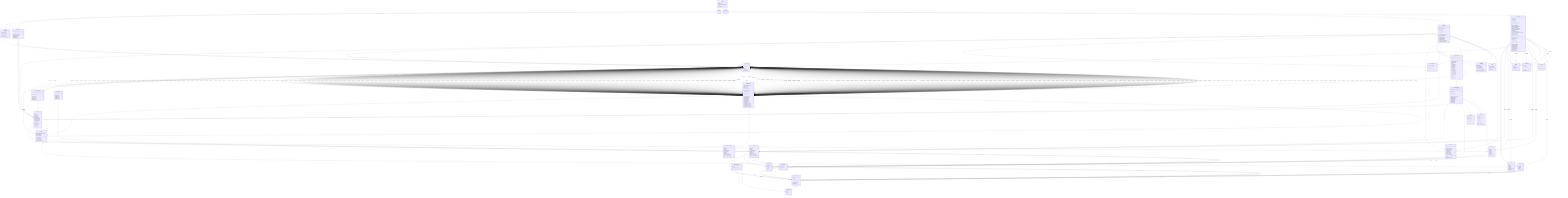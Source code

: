 classDiagram
    %% Backend-Klassen
    class Player {
        +number x
        +number y
        +string username
        +number health
        +Skin skin
        +number? shield
        +number? speedBoost
        +number? damageBoost
    }

    class Skin {
        +string ball
        +string eyes
        +string mouth
        +string top
    }

    class Item {
        +string id
        +string name
        +string type
        +number effect_value
        +string description
        +string icon_url
    }

    class ItemPosition {
        +number x
        +number y
    }

    class ItemWithPosition {
        +Item item
        +ItemPosition position
    }

    class Chest {
        +string id
        +number x
        +number y
        +boolean opened
        +Item[] items
    }

    class Bullet {
        +string id
        +number x
        +number y
        +number vx
        +number vy
        +string ownerId
    }

    class Game {
        +Map~string, Player~ players
        +Bullet[] bullets
        +Chest[] chests
        +handleMove()
        +handleShoot()
        +handleItemUse()
        +handleChestOpen()
    }

    class Lobby {
        +string id
        +string name
        +string host
        +Player[] players
        +boolean isPrivate
        +string gameMode
        +boolean isStarted
        +Game game
        +addPlayer()
        +removePlayer()
        +startGame()
        +endGame()
    }

    class LobbyManager {
        +Map~string, Lobby~ lobbies
        +createLobby()
        +deleteLobby()
        +joinLobby()
        +leaveLobby()
        +getLobbyList()
    }

    class AuthManager {
        +validateUser()
        +handleLogin()
        +handleLogout()
        +getUserData()
    }

    %% Frontend-Komponenten
    class App {
        +Router router
        +AuthContext authContext
        +handleAuth()
    }

    class LoginView {
        +string username
        +Skin selectedSkin
        +handleLogin()
        +handleSkinChange()
    }

    class LobbyListView {
        +Lobby[] availableLobbies
        +handleCreateLobby()
        +handleJoinLobby()
        +handleRefresh()
        +filterLobbies()
    }

    class LobbyView {
        %% States
        +string lobbyId
        +Lobby currentLobby
        +Player[] players
        +boolean isHost
        +LobbySettings settings
        +boolean showChat
        +boolean hasNewMessages
        +string toastMessage
        %% Methods
        +handleStartGame()
        +handleLeaveLobby()
        +handleKickPlayer()
        +handleGameModeChange()
        +handleSettingChange()
    }

    class GameView {
        %% States
        +Object players
        +Bullet[] bullets
        +string username
        +Chest[] chests
        +InventorySlot[] inventory
        +GroundItem[] groundItems
        +Effect[] activeEffects
        +VisualEffect[] visualEffects
        +number selectedSlot
        +number selectedItemIndex
        +boolean showPlayerList
        +number ping
        +string|null nearChestId
        +GroundItem|null selectedGroundItem
        %% Refs
        +Object keysPressed
        +Object mousePos
        +number animationFrame
        %% Methods
        +handleKeyDown()
        +handleMouseMove()
        +handleClick()
        +handleItemUse()
        +handleChestOpen()
        +handleItemPickup()
        +renderVisualEffect()
        %% Socket Events
        +onPlayersUpdate()
        +onBulletSpawned()
        +onChestsUpdate()
        +onItemsSpawned()
        +onItemRemoved()
        +onItemDropped()
    }

    class InventorySlot {
        +Item|null item
        +number quantity
    }

    class GroundItem {
        +Item item
        +number x
        +number y
    }

    class Socket {
        +emit()
        +on()
        +connect()
        +disconnect()
    }

    class Effect {
        +string type
        +number endTime
        +number slot
    }

    class VisualEffect {
        +string type
        +string playerId
        +number endTime
        +renderEffect()
    }

    class LobbySettings {
        +number roundTime
        +number maxPlayers
        +string difficulty
        +boolean allowHints
    }

    class SkinEditor {
        %% States
        +number hatIndex
        +number eyesIndex
        +number mouthIndex
        +number topIndex
        %% Props
        +string lobbyId
        +string username
        +boolean isHost
        +function onSkinChange
        %% Methods
        +cycle()
        +handleSkinChange()
    }

    class EffectTimer {
        +Effect effect
        +renderTimer()
    }

    class ChatModal {
        +string lobbyId
        +string username
        +function onClose
        +Message[] messages
        +handleSendMessage()
    }

    class Toast {
        +string message
        +function onClose
        +autoHide()
    }

    class GameServer {
        %% Socket Event Handlers
        +handleConnection()
        +handleDisconnect()
        +handleMove()
        +handleBulletFired()
        +handleItemUse()
        +handleChestOpen()
        +handleItemPickup()
        +handleItemDrop()
        %% Game Logic
        +checkCollisions()
        +generateItems()
        +calculateDamage()
        +applyEffects()
        +connectedPlayers: Map
        +bullets: Bullet[]
        +chests: Chest[]
        +possibleItems: Item[]
        %% Additional methods
        +handleBulletCollisions()
        +updateBulletPositions()
        +generateRandomItems()
        +calculateItemPosition()
    }

    %% Server-Komponenten
    class ExpressServer {
        +app: Express
        +corsOptions: CorsOptions
        +setupMiddleware()
        +setupRoutes()
        +start()
        %% REST Endpoints
        +createLobby()
        +joinLobby()
        +leaveLobby()
        +getLobbys()
        +getLobby()
        +getPlayers()
        +getMessages()
        +sendMessage()
        +saveDrawing()
        +getDrawings()
        +updateSettings()
        +kickPlayer()
        +getHost()
        +startGame()
    }

    class DatabaseManager {
        +supabase: SupabaseClient
        %% Database Operations
        +createLobby()
        +addPlayer()
        +removePlayers()
        +getLobbyPlayers()
        +updateLobbySettings()
        +getPlayerSkin()
        +updatePlayerSkin()
        +saveMessage()
        +getMessages()
        +saveDrawing()
        +getDrawings()
    }

    class Message {
        +string id
        +string username
        +string lobbyId
        +string content
        +Date createdAt
    }

    class Drawing {
        +string id
        +string lobbyId
        +number x
        +number y
        +string color
        +number thickness
        +Date createdAt
    }

    class ConnectedPlayer {
        +number x
        +number y
        +string username
        +number health
        +Skin skin
        +number? shield
        +number? speedBoost
        +number? damageBoost
    }

    %% Backend-Beziehungen
    LobbyManager "1" --> "*" Lobby
    Lobby "1" --> "*" Player
    Lobby "1" --> "0..1" Game
    Game "1" --> "*" Player
    Game "1" --> "*" Bullet
    Game "1" --> "*" Chest
    Chest "1" --> "*" Item
    Player "1" --> "*" Item
    AuthManager "1" --> "*" Player
    Item --> ItemPosition : uses
    ItemWithPosition --> Item : contains
    ItemWithPosition --> ItemPosition : has

    %% Frontend-Beziehungen
    App "1" --> "1" Router
    App "1" --> "1" AuthContext
    Router "1" --> "1" LoginView
    Router "1" --> "1" LobbyListView
    Router "1" --> "1" LobbyView
    Router "1" --> "1" GameView
    GameView "1" --> "5" InventorySlot
    GameView "1" --> "*" GroundItem
    GameView "1" --> "*" Effect
    GameView "1" --> "*" VisualEffect
    GameView "1" --> "1" Socket
    LobbyView "1" --> "1" Socket
    LobbyListView "1" --> "1" Socket
    LoginView "1" --> "1" Socket
    Socket "1" <--> "1" Game : WebSocket
    Socket "1" <--> "1" LobbyManager : WebSocket
    Socket "1" <--> "1" AuthManager : WebSocket
    InventorySlot "1" --> "0..1" Item
    GroundItem "1" --> "1" Item
    LobbyView "1" --> "1" Lobby
    LobbyListView "1" --> "*" Lobby
    GameView --> Player : displays
    GameView --> Bullet : manages
    GameView --> Chest : interacts
    Player --> Skin : has
    Player --> InventorySlot : has
    InventorySlot --> Item : contains
    Chest --> Item : contains
    GameView --> Effect : manages
    GameView --> VisualEffect : manages
    LobbyView "1" --> "1" LobbySettings
    LobbyView "1" --> "1" SkinEditor
    SkinEditor --> Skin : creates
    GameView "1" --> "1" EffectTimer
    LobbyView "1" --> "1" ChatModal
    LobbyView "1" --> "1" Toast
    GameServer "1" --> "*" Socket
    GameServer "1" --> "1" Game
    Socket "1" <--> "1" GameServer : WebSocket

    %% Neue Beziehungen
    ExpressServer "1" --> "1" DatabaseManager
    ExpressServer "1" --> "1" GameServer
    DatabaseManager "1" --> "*" Lobby
    DatabaseManager "1" --> "*" Player
    DatabaseManager "1" --> "*" Skin
    DatabaseManager "1" --> "*" Message
    DatabaseManager "1" --> "*" Drawing
    GameServer "1" --> "*" ConnectedPlayer
    ConnectedPlayer "1" --> "1" Skin
    GameServer "1" --> "*" Socket
    Socket "1" <--> "1" GameServer : WebSocket
    Socket "1" <--> "1" LobbyManager : WebSocket
    Socket "1" <--> "1" AuthManager : WebSocket
    InventorySlot "1" --> "0..1" Item
    GroundItem "1" --> "1" Item
    LobbyView "1" --> "1" Lobby
    LobbyListView "1" --> "*" Lobby
    GameView --> Player : displays
    GameView --> Bullet : manages
    GameView --> Chest : interacts
    Player --> Skin : has
    Player --> InventorySlot : has
    InventorySlot --> Item : contains
    Chest --> Item : contains
    GameView --> Effect : manages
    GameView --> VisualEffect : manages
    LobbyView "1" --> "1" LobbySettings
    LobbyView "1" --> "1" SkinEditor
    SkinEditor --> Skin : creates
    GameView "1" --> "1" EffectTimer
    LobbyView "1" --> "1" ChatModal
    LobbyView "1" --> "1" Toast
    GameServer "1" --> "*" Socket
    GameServer "1" --> "1" Game
    Socket "1" <--> "1" GameServer : WebSocket
    Socket "1" <--> "1" GameServer : WebSocket
    Socket "1" <--> "1" GameServer : WebSocket
    Socket "1" <--> "1" GameServer : WebSocket
    Socket "1" <--> "1" GameServer : WebSocket
    Socket "1" <--> "1" GameServer : WebSocket
    Socket "1" <--> "1" GameServer : WebSocket
    Socket "1" <--> "1" GameServer : WebSocket
    Socket "1" <--> "1" GameServer : WebSocket
    Socket "1" <--> "1" GameServer : WebSocket
    Socket "1" <--> "1" GameServer : WebSocket
    Socket "1" <--> "1" GameServer : WebSocket
    Socket "1" <--> "1" GameServer : WebSocket
    Socket "1" <--> "1" GameServer : WebSocket
    Socket "1" <--> "1" GameServer : WebSocket
    Socket "1" <--> "1" GameServer : WebSocket
    Socket "1" <--> "1" GameServer : WebSocket
    Socket "1" <--> "1" GameServer : WebSocket
    Socket "1" <--> "1" GameServer : WebSocket
    Socket "1" <--> "1" GameServer : WebSocket
    Socket "1" <--> "1" GameServer : WebSocket
    Socket "1" <--> "1" GameServer : WebSocket
    Socket "1" <--> "1" GameServer : WebSocket
    Socket "1" <--> "1" GameServer : WebSocket
    Socket "1" <--> "1" GameServer : WebSocket
    Socket "1" <--> "1" GameServer : WebSocket
    Socket "1" <--> "1" GameServer : WebSocket
    Socket "1" <--> "1" GameServer : WebSocket
    Socket "1" <--> "1" GameServer : WebSocket
    Socket "1" <--> "1" GameServer : WebSocket
    Socket "1" <--> "1" GameServer : WebSocket
    Socket "1" <--> "1" GameServer : WebSocket
    Socket "1" <--> "1" GameServer : WebSocket
    Socket "1" <--> "1" GameServer : WebSocket
    Socket "1" <--> "1" GameServer : WebSocket
    Socket "1" <--> "1" GameServer : WebSocket
    Socket "1" <--> "1" GameServer : WebSocket
    Socket "1" <--> "1" GameServer : WebSocket
    Socket "1" <--> "1" GameServer : WebSocket
    Socket "1" <--> "1" GameServer : WebSocket
    Socket "1" <--> "1" GameServer : WebSocket
    Socket "1" <--> "1" GameServer : WebSocket
    Socket "1" <--> "1" GameServer : WebSocket
    Socket "1" <--> "1" GameServer : WebSocket
    Socket "1" <--> "1" GameServer : WebSocket
    Socket "1" <--> "1" GameServer : WebSocket
    Socket "1" <--> "1" GameServer : WebSocket
    Socket "1" <--> "1" GameServer : WebSocket
    Socket "1" <--> "1" GameServer : WebSocket
    Socket "1" <--> "1" GameServer : WebSocket
    Socket "1" <--> "1" GameServer : WebSocket
    Socket "1" <--> "1" GameServer : WebSocket
    Socket "1" <--> "1" GameServer : WebSocket
    Socket "1" <--> "1" GameServer : WebSocket
    Socket "1" <--> "1" GameServer : WebSocket
    Socket "1" <--> "1" GameServer : WebSocket
    Socket "1" <--> "1" GameServer : WebSocket
    Socket "1" <--> "1" GameServer : WebSocket
    Socket "1" <--> "1" GameServer : WebSocket
    Socket "1" <--> "1" GameServer : WebSocket
    Socket "1" <--> "1" GameServer : WebSocket
    Socket "1" <--> "1" GameServer : WebSocket
    Socket "1" <--> "1" GameServer : WebSocket
    Socket "1" <--> "1" GameServer : WebSocket
    Socket "1" <--> "1" GameServer : WebSocket
    Socket "1" <--> "1" GameServer : WebSocket
    Socket "1" <--> "1" GameServer : WebSocket
    Socket "1" <--> "1" GameServer : WebSocket
    Socket "1" <--> "1" GameServer : WebSocket
    Socket "1" <--> "1" GameServer : WebSocket
    Socket "1" <--> "1" GameServer : WebSocket
    Socket "1" <--> "1" GameServer : WebSocket
    Socket "1" <--> "1" GameServer : WebSocket
    Socket "1" <--> "1" GameServer : WebSocket
    Socket "1" <--> "1" GameServer : WebSocket
    Socket "1" <--> "1" GameServer : WebSocket
    Socket "1" <--> "1" GameServer : WebSocket
    Socket "1" <--> "1" GameServer : WebSocket
    Socket "1" <--> "1" GameServer : WebSocket
    Socket "1" <--> "1" GameServer : WebSocket
    Socket "1" <--> "1" GameServer : WebSocket
    Socket "1" <--> "1" GameServer : WebSocket
    Socket "1" <--> "1" GameServer : WebSocket
    Socket "1" <--> "1" GameServer : WebSocket
    Socket "1" <--> "1" GameServer : WebSocket
    Socket "1" <--> "1" GameServer : WebSocket
    Socket "1" <--> "1" GameServer : WebSocket
    Socket "1" <--> "1" GameServer : WebSocket
    Socket "1" <--> "1" GameServer : WebSocket
    Socket "1" <--> "1" GameServer : WebSocket
    Socket "1" <--> "1" GameServer : WebSocket
    Socket "1" <--> "1" GameServer : WebSocket
    Socket "1" <--> "1" GameServer : WebSocket
    Socket "1" <--> "1" GameServer : WebSocket
    Socket "1" <--> "1" GameServer : WebSocket
    Socket "1" <--> "1" GameServer : WebSocket
    Socket "1" <--> "1" GameServer : WebSocket
    Socket "1" <--> "1" GameServer : WebSocket
    Socket "1" <--> "1" GameServer : WebSocket
    Socket "1" <--> "1" GameServer : WebSocket
    Socket "1" <--> "1" GameServer : WebSocket
    Socket "1" <--> "1" GameServer : WebSocket
    Socket "1" <--> "1" GameServer : WebSocket
    Socket "1" <--> "1" GameServer : WebSocket
    Socket "1" <--> "1" GameServer : WebSocket
    Socket "1" <--> "1" GameServer : WebSocket
    Socket "1" <--> "1" GameServer : WebSocket
    Socket "1" <--> "1" GameServer : WebSocket
    Socket "1" <--> "1" GameServer : WebSocket
    Socket "1" <--> "1" GameServer : WebSocket
    Socket "1" <--> "1" GameServer : WebSocket
    Socket "1" <--> "1" GameServer : WebSocket
    Socket "1" <--> "1" GameServer : WebSocket
    Socket "1" <--> "1" GameServer : WebSocket
    Socket "1" <--> "1" GameServer : WebSocket
    Socket "1" <--> "1" GameServer : WebSocket
    Socket "1" <--> "1" GameServer : WebSocket
    Socket "1" <--> "1" GameServer : WebSocket
    Socket "1" <--> "1" GameServer : WebSocket
    Socket "1" <--> "1" GameServer : WebSocket
    Socket "1" <--> "1" GameServer : WebSocket
    Socket "1" <--> "1" GameServer : WebSocket
    Socket "1" <--> "1" GameServer : WebSocket
    Socket "1" <--> "1" GameServer : WebSocket
    Socket "1" <--> "1" GameServer : WebSocket
    Socket "1" <--> "1" GameServer : WebSocket
    Socket "1" <--> "1" GameServer : WebSocket
    Socket "1" <--> "1" GameServer : WebSocket
    Socket "1" <--> "1" GameServer : WebSocket
    Socket "1" <--> "1" GameServer : WebSocket
    Socket "1" <--> "1" GameServer : WebSocket
    Socket "1" <--> "1" GameServer : WebSocket
    Socket "1" <--> "1" GameServer : WebSocket
    Socket "1" <--> "1" GameServer : WebSocket
    Socket "1" <--> "1" GameServer : WebSocket
    Socket "1" <--> "1" GameServer : WebSocket
    Socket "1" <--> "1" GameServer : WebSocket
    Socket "1" <--> "1" GameServer : WebSocket
    Socket "1" <--> "1" GameServer : WebSocket
    Socket "1" <--> "1" GameServer : WebSocket
    Socket "1" <--> "1" GameServer : WebSocket
    Socket "1" <--> "1" GameServer : WebSocket
    Socket "1" <--> "1" GameServer : WebSocket
    Socket "1" <--> "1" GameServer : WebSocket
    Socket "1" <--> "1" GameServer : WebSocket
    Socket "1" <--> "1" GameServer : WebSocket
    Socket "1" <--> "1" GameServer : WebSocket
    Socket "1" <--> "1" GameServer : WebSocket
    Socket "1" <--> "1" GameServer : WebSocket
    Socket "1" <--> "1" GameServer : WebSocket
    Socket "1" <--> "1" GameServer : WebSocket
    Socket "1" <--> "1" GameServer : WebSocket
    Socket "1" <--> "1" GameServer : WebSocket
    Socket "1" <--> "1" GameServer : WebSocket
    Socket "1" <--> "1" GameServer : WebSocket
    Socket "1" <--> "1" GameServer : WebSocket
    Socket "1" <--> "1" GameServer : WebSocket
    Socket "1" <--> "1" GameServer : WebSocket
    Socket "1" <--> "1" GameServer : WebSocket
    Socket "1" <--> "1" GameServer : WebSocket
    Socket "1" <--> "1" GameServer : WebSocket
    Socket "1" <--> "1" GameServer : WebSocket
    Socket "1" <--> "1" GameServer : WebSocket
    Socket "1" <--> "1" GameServer : WebSocket
    Socket "1" <--> "1" GameServer : WebSocket
    Socket "1" <--> "1" GameServer : WebSocket
    Socket "1" <--> "1" GameServer : WebSocket
    Socket "1" <--> "1" GameServer : WebSocket
    Socket "1" <--> "1" GameServer : WebSocket
    Socket "1" <--> "1" GameServer : WebSocket
    Socket "1" <--> "1" GameServer : WebSocket
    Socket "1" <--> "1" GameServer : WebSocket
    Socket "1" <--> "1" GameServer : WebSocket
    Socket "1" <--> "1" GameServer : WebSocket
    Socket "1" <--> "1" GameServer : WebSocket
    Socket "1" <--> "1" GameServer : WebSocket
    Socket "1" <--> "1" GameServer : WebSocket
    Socket "1" <--> "1" GameServer : WebSocket
    Socket "1" <--> "1" GameServer : WebSocket
    Socket "1" <--> "1" GameServer : WebSocket
    Socket "1" <--> "1" GameServer : WebSocket
    Socket "1" <--> "1" GameServer : WebSocket
    Socket "1" <--> "1" GameServer : WebSocket
    Socket "1" <--> "1" GameServer : WebSocket
    Socket "1" <--> "1" GameServer : WebSocket
    Socket "1" <--> "1" GameServer : WebSocket
    Socket "1" <--> "1" GameServer : WebSocket
    Socket "1" <--> "1" GameServer : WebSocket
    Socket "1" <--> "1" GameServer : WebSocket
    Socket "1" <--> "1" GameServer : WebSocket
    Socket "1" <--> "1" GameServer : WebSocket
    Socket "1" <--> "1" GameServer : WebSocket
    Socket "1" <--> "1" GameServer : WebSocket
    Socket "1" <--> "1" GameServer : WebSocket
    Socket "1" <--> "1" GameServer : WebSocket
    Socket "1" <--> "1" GameServer : WebSocket
    Socket "1" <--> "1" GameServer : WebSocket
    Socket "1" <--> "1" GameServer : WebSocket
    Socket "1" <--> "1" GameServer : WebSocket
    Socket "1" <--> "1" GameServer : WebSocket
    Socket "1" <--> "1" GameServer : WebSocket
    Socket "1" <--> "1" GameServer : WebSocket
    Socket "1" <--> "1" GameServer : WebSocket
    Socket "1" <--> "1" GameServer : WebSocket
    Socket "1" <--> "1" GameServer : WebSocket
    Socket "1" <--> "1" GameServer : WebSocket
    Socket "1" <--> "1" GameServer : WebSocket
    Socket "1" <--> "1" GameServer : WebSocket
    Socket "1" <--> "1" GameServer : WebSocket
    Socket "1" <--> "1" GameServer : WebSocket
    Socket "1" <--> "1" GameServer : WebSocket
    Socket "1" <--> "1" GameServer : WebSocket
    Socket "1" <--> "1" GameServer : WebSocket
    Socket "1" <--> "1" GameServer : WebSocket
    Socket "1" <--> "1" GameServer : WebSocket
    Socket "1" <--> "1" GameServer : WebSocket
    Socket "1" <--> "1" GameServer : WebSocket
    Socket "1" <--> "1" GameServer : WebSocket
    Socket "1" <--> "1" GameServer : WebSocket
    Socket "1" <--> "1" GameServer : WebSocket
    Socket "1" <--> "1" GameServer : WebSocket
    Socket "1" <--> "1" GameServer : WebSocket
    Socket "1" <--> "1" GameServer : WebSocket
    Socket "1" <--> "1" GameServer : WebSocket
    Socket "1" <--> "1" GameServer : WebSocket
    Socket "1" <--> "1" GameServer : WebSocket
    Socket "1" <--> "1" GameServer : WebSocket
    Socket "1" <--> "1" GameServer : WebSocket
    Socket "1" <--> "1" GameServer : WebSocket
    Socket "1" <--> "1" GameServer : WebSocket
    Socket "1" <--> "1" GameServer : WebSocket
    Socket "1" <--> "1" GameServer : WebSocket
    Socket "1" <--> "1" GameServer : WebSocket
    Socket "1" <--> "1" GameServer : WebSocket
    Socket "1" <--> "1" GameServer : WebSocket
    Socket "1" <--> "1" GameServer : WebSocket
    Socket "1" <--> "1" GameServer : WebSocket
    Socket "1" <--> "1" GameServer : WebSocket
    Socket "1" <--> "1" GameServer : WebSocket
    Socket "1" <--> "1" GameServer : WebSocket
    Socket "1" <--> "1" GameServer : WebSocket
    Socket "1" <--> "1" GameServer : WebSocket
    Socket "1" <--> "1" GameServer : WebSocket
    Socket "1" <--> "1" GameServer : WebSocket
    Socket "1" <--> "1" GameServer : WebSocket
    Socket "1" <--> "1" GameServer : WebSocket
    Socket "1" <--> "1" GameServer : WebSocket
    Socket "1" <--> "1" GameServer : WebSocket
    Socket "1" <--> "1" GameServer : WebSocket
    Socket "1" <--> "1" GameServer : WebSocket
    Socket "1" <--> "1" GameServer : WebSocket
    Socket "1" <--> "1" GameServer : WebSocket
    Socket "1" <--> "1" GameServer : WebSocket
    Socket "1" <--> "1" GameServer : WebSocket
    Socket "1" <--> "1" GameServer : WebSocket
    Socket "1" <--> "1" GameServer : WebSocket
    Socket "1" <--> "1" GameServer : WebSocket
    Socket "1" <--> "1" GameServer : WebSocket
    Socket "1" <--> "1" GameServer : WebSocket
    Socket "1" <--> "1" GameServer : WebSocket
    Socket "1" <--> "1" GameServer : WebSocket
    Socket "1" <--> "1" GameServer : WebSocket
    Socket "1" <--> "1" GameServer : WebSocket
    Socket "1" <--> "1" GameServer : WebSocket
    Socket "1" <--> "1" GameServer : WebSocket
    Socket "1" <--> "1" GameServer : WebSocket
    Socket "1" <--> "1" GameServer : WebSocket
    Socket "1" <--> "1" GameServer : WebSocket
    Socket "1" <--> "1" GameServer : WebSocket
    Socket "1" <--> "1" GameServer : WebSocket
    Socket "1" <--> "1" GameServer : WebSocket
    Socket "1" <--> "1" GameServer : WebSocket
    Socket "1" <--> "1" GameServer : WebSocket
    Socket "1" <--> "1" GameServer : WebSocket
    Socket "1" <--> "1" GameServer : WebSocket
    Socket "1" <--> "1" GameServer : WebSocket
    Socket "1" <--> "1" GameServer : WebSocket
    Socket "1" <--> "1" GameServer : WebSocket
    Socket "1" <--> "1" GameServer : WebSocket
    Socket "1" <--> "1" GameServer : WebSocket
    Socket "1" <--> "1" GameServer : WebSocket
    Socket "1" <--> "1" GameServer : WebSocket
    Socket "1" <--> "1" GameServer : WebSocket
    Socket "1" <--> "1" GameServer : WebSocket
    Socket "1" <--> "1" GameServer : WebSocket
    Socket "1" <--> "1" GameServer : WebSocket
    Socket "1" <--> "1" GameServer : WebSocket
    Socket "1" <--> "1" GameServer : WebSocket
    Socket "1" <--> "1" GameServer : WebSocket
    Socket "1" <--> "1" GameServer : WebSocket
    Socket "1" <--> "1" GameServer : WebSocket
    Socket "1" <--> "1" GameServer : WebSocket
    Socket "1" <--> "1" GameServer : WebSocket
    Socket "1" <--> "1" GameServer : WebSocket
    Socket "1" <--> "1" GameServer : WebSocket
    Socket "1" <--> "1" GameServer : WebSocket
    Socket "1" <--> "1" GameServer : WebSocket
    Socket "1" <--> "1" GameServer : WebSocket
    Socket "1" <--> "1" GameServer : WebSocket
    Socket "1" <--> "1" GameServer : WebSocket
    Socket "1" <--> "1" GameServer : WebSocket
    Socket "1" <--> "1" GameServer : WebSocket
    DatabaseManager "1" --> "*" Skin